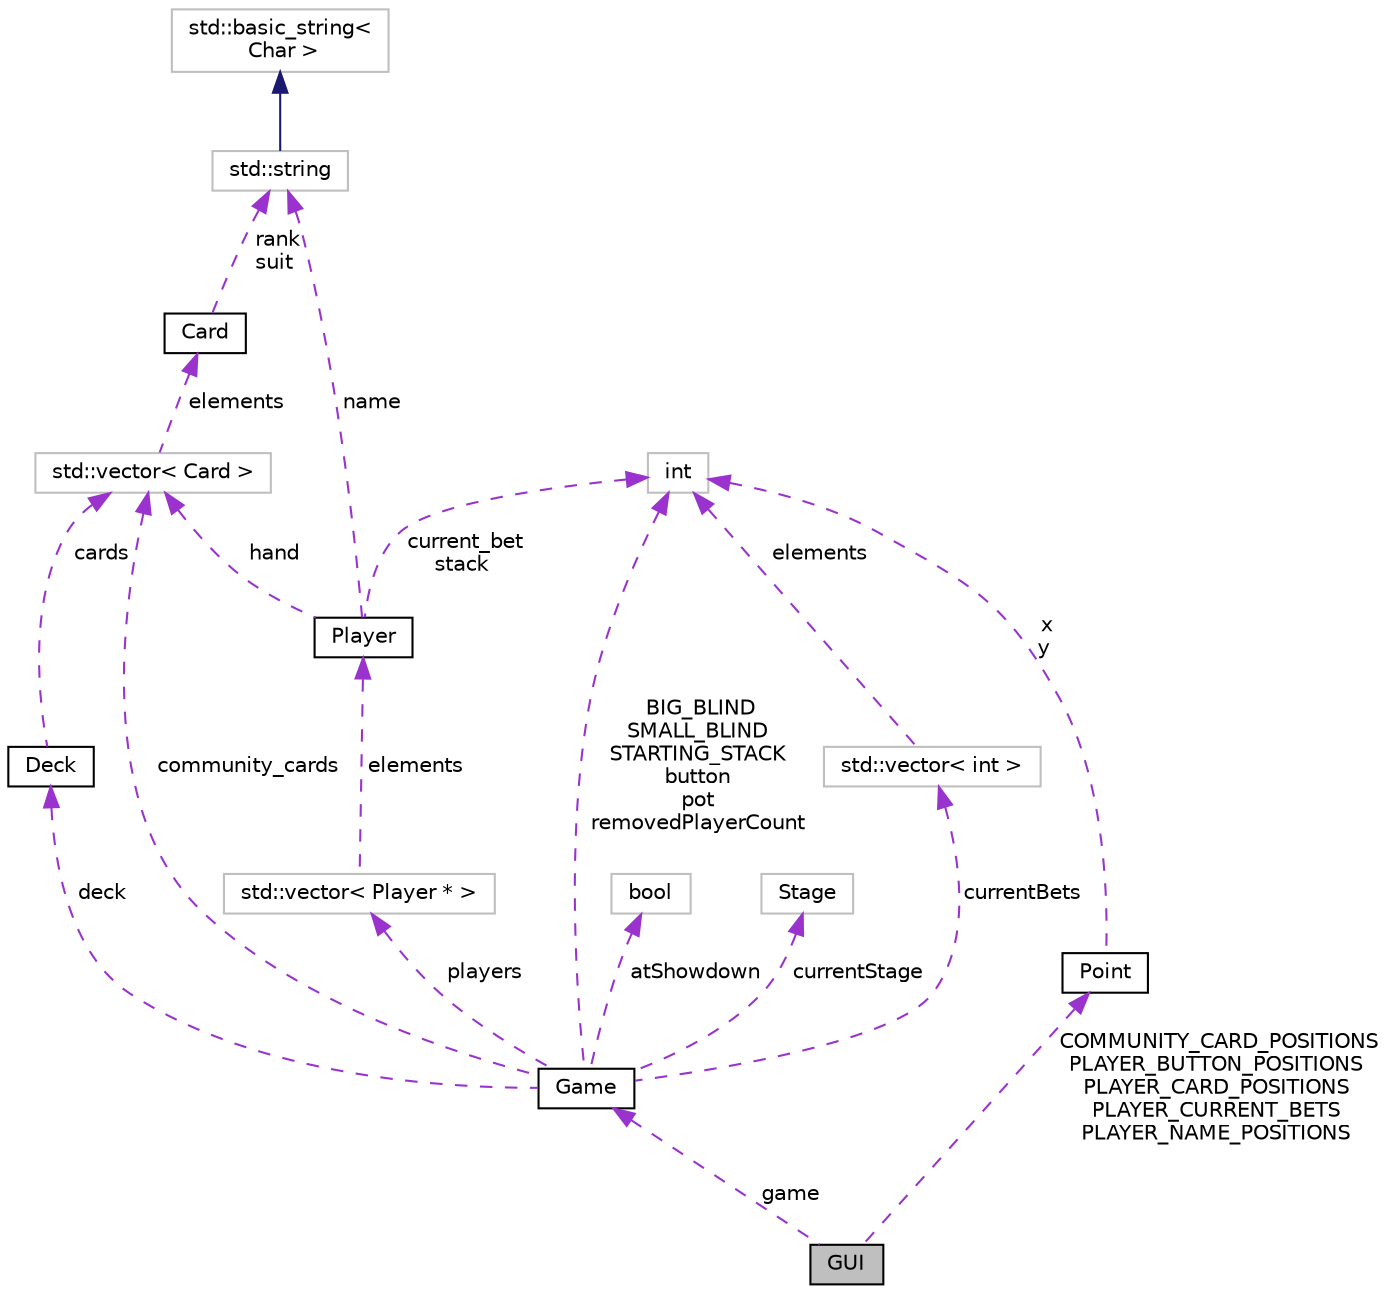 digraph "GUI"
{
 // INTERACTIVE_SVG=YES
 // LATEX_PDF_SIZE
  edge [fontname="Helvetica",fontsize="10",labelfontname="Helvetica",labelfontsize="10"];
  node [fontname="Helvetica",fontsize="10",shape=record];
  Node1 [label="GUI",height=0.2,width=0.4,color="black", fillcolor="grey75", style="filled", fontcolor="black",tooltip="Provides a graphical user interface for interacting with the poker game."];
  Node2 -> Node1 [dir="back",color="darkorchid3",fontsize="10",style="dashed",label=" game" ,fontname="Helvetica"];
  Node2 [label="Game",height=0.2,width=0.4,color="black", fillcolor="white", style="filled",URL="$class_game.html",tooltip="Manages the state and flow of a poker game."];
  Node3 -> Node2 [dir="back",color="darkorchid3",fontsize="10",style="dashed",label=" players" ,fontname="Helvetica"];
  Node3 [label="std::vector\< Player * \>",height=0.2,width=0.4,color="grey75", fillcolor="white", style="filled",tooltip=" "];
  Node4 -> Node3 [dir="back",color="darkorchid3",fontsize="10",style="dashed",label=" elements" ,fontname="Helvetica"];
  Node4 [label="Player",height=0.2,width=0.4,color="black", fillcolor="white", style="filled",URL="$class_player.html",tooltip="Represents a player in the poker game."];
  Node5 -> Node4 [dir="back",color="darkorchid3",fontsize="10",style="dashed",label=" hand" ,fontname="Helvetica"];
  Node5 [label="std::vector\< Card \>",height=0.2,width=0.4,color="grey75", fillcolor="white", style="filled",tooltip=" "];
  Node6 -> Node5 [dir="back",color="darkorchid3",fontsize="10",style="dashed",label=" elements" ,fontname="Helvetica"];
  Node6 [label="Card",height=0.2,width=0.4,color="black", fillcolor="white", style="filled",URL="$class_card.html",tooltip="Represents a single card in a deck of cards. Each card has a suit and a rank."];
  Node7 -> Node6 [dir="back",color="darkorchid3",fontsize="10",style="dashed",label=" rank\nsuit" ,fontname="Helvetica"];
  Node7 [label="std::string",height=0.2,width=0.4,color="grey75", fillcolor="white", style="filled",tooltip=" "];
  Node8 -> Node7 [dir="back",color="midnightblue",fontsize="10",style="solid",fontname="Helvetica"];
  Node8 [label="std::basic_string\<\l Char \>",height=0.2,width=0.4,color="grey75", fillcolor="white", style="filled",tooltip=" "];
  Node9 -> Node4 [dir="back",color="darkorchid3",fontsize="10",style="dashed",label=" current_bet\nstack" ,fontname="Helvetica"];
  Node9 [label="int",height=0.2,width=0.4,color="grey75", fillcolor="white", style="filled",tooltip=" "];
  Node7 -> Node4 [dir="back",color="darkorchid3",fontsize="10",style="dashed",label=" name" ,fontname="Helvetica"];
  Node5 -> Node2 [dir="back",color="darkorchid3",fontsize="10",style="dashed",label=" community_cards" ,fontname="Helvetica"];
  Node10 -> Node2 [dir="back",color="darkorchid3",fontsize="10",style="dashed",label=" deck" ,fontname="Helvetica"];
  Node10 [label="Deck",height=0.2,width=0.4,color="black", fillcolor="white", style="filled",URL="$class_deck.html",tooltip="Represents a deck of playing cards, providing functionality to shuffle, deal, and manage the deck."];
  Node5 -> Node10 [dir="back",color="darkorchid3",fontsize="10",style="dashed",label=" cards" ,fontname="Helvetica"];
  Node9 -> Node2 [dir="back",color="darkorchid3",fontsize="10",style="dashed",label=" BIG_BLIND\nSMALL_BLIND\nSTARTING_STACK\nbutton\npot\nremovedPlayerCount" ,fontname="Helvetica"];
  Node11 -> Node2 [dir="back",color="darkorchid3",fontsize="10",style="dashed",label=" atShowdown" ,fontname="Helvetica"];
  Node11 [label="bool",height=0.2,width=0.4,color="grey75", fillcolor="white", style="filled",tooltip=" "];
  Node12 -> Node2 [dir="back",color="darkorchid3",fontsize="10",style="dashed",label=" currentStage" ,fontname="Helvetica"];
  Node12 [label="Stage",height=0.2,width=0.4,color="grey75", fillcolor="white", style="filled",tooltip=" "];
  Node13 -> Node2 [dir="back",color="darkorchid3",fontsize="10",style="dashed",label=" currentBets" ,fontname="Helvetica"];
  Node13 [label="std::vector\< int \>",height=0.2,width=0.4,color="grey75", fillcolor="white", style="filled",tooltip=" "];
  Node9 -> Node13 [dir="back",color="darkorchid3",fontsize="10",style="dashed",label=" elements" ,fontname="Helvetica"];
  Node14 -> Node1 [dir="back",color="darkorchid3",fontsize="10",style="dashed",label=" COMMUNITY_CARD_POSITIONS\nPLAYER_BUTTON_POSITIONS\nPLAYER_CARD_POSITIONS\nPLAYER_CURRENT_BETS\nPLAYER_NAME_POSITIONS" ,fontname="Helvetica"];
  Node14 [label="Point",height=0.2,width=0.4,color="black", fillcolor="white", style="filled",URL="$struct_point.html",tooltip="Represents a point with x and y coordinates."];
  Node9 -> Node14 [dir="back",color="darkorchid3",fontsize="10",style="dashed",label=" x\ny" ,fontname="Helvetica"];
}
